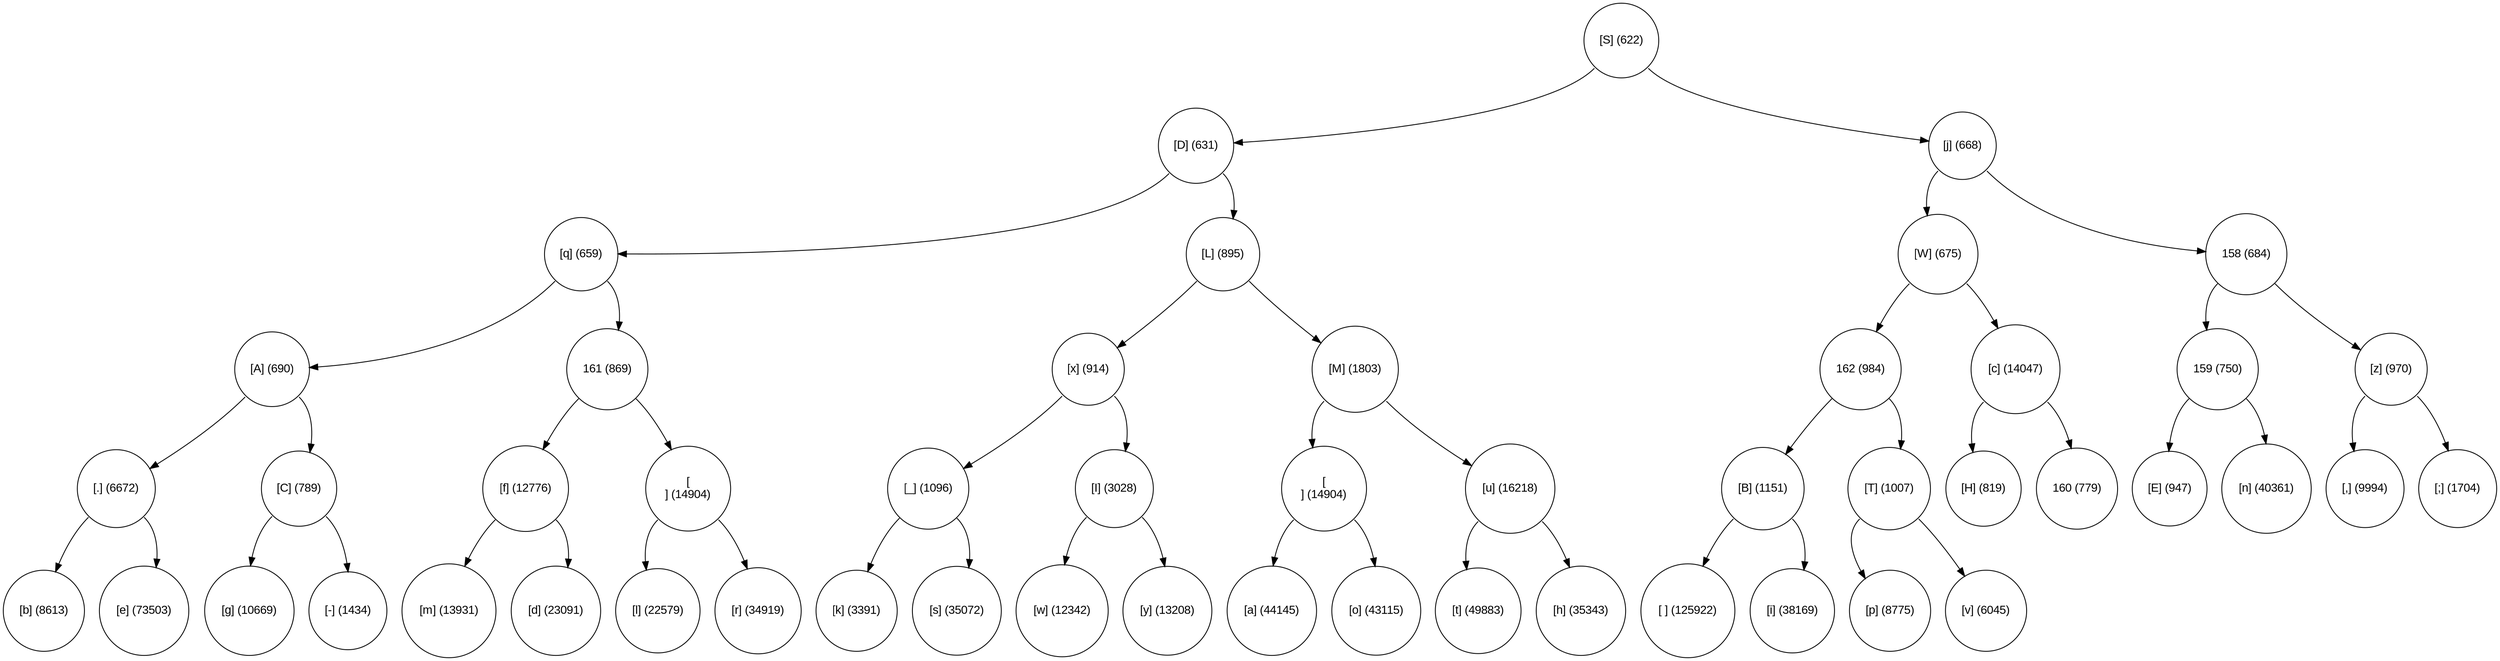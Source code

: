 digraph move_down {
	node [fontname="Arial", shape="circle", width=0.5]; 

	0 [label = "[S] (622)"];
	0:sw -> 1;
	1 [label = "[D] (631)"];
	1:sw -> 3;
	3 [label = "[q] (659)"];
	3:sw -> 7;
	7 [label = "[A] (690)"];
	7:sw -> 15;
	15 [label = "[.] (6672)"];
	15:sw -> 31;
	31 [label = "[b] (8613)"];
	15:se -> 32;
	32 [label = "[e] (73503)"];
	7:se -> 16;
	16 [label = "[C] (789)"];
	16:sw -> 33;
	33 [label = "[g] (10669)"];
	16:se -> 34;
	34 [label = "[-] (1434)"];
	3:se -> 8;
	8 [label = "161 (869)"];
	8:sw -> 17;
	17 [label = "[f] (12776)"];
	17:sw -> 35;
	35 [label = "[m] (13931)"];
	17:se -> 36;
	36 [label = "[d] (23091)"];
	8:se -> 18;
	18 [label = "[
] (14904)"];
	18:sw -> 37;
	37 [label = "[l] (22579)"];
	18:se -> 38;
	38 [label = "[r] (34919)"];
	1:se -> 4;
	4 [label = "[L] (895)"];
	4:sw -> 9;
	9 [label = "[x] (914)"];
	9:sw -> 19;
	19 [label = "[_] (1096)"];
	19:sw -> 39;
	39 [label = "[k] (3391)"];
	19:se -> 40;
	40 [label = "[s] (35072)"];
	9:se -> 20;
	20 [label = "[I] (3028)"];
	20:sw -> 41;
	41 [label = "[w] (12342)"];
	20:se -> 42;
	42 [label = "[y] (13208)"];
	4:se -> 10;
	10 [label = "[M] (1803)"];
	10:sw -> 21;
	21 [label = "[] (14904)"];
	21:sw -> 43;
	43 [label = "[a] (44145)"];
	21:se -> 44;
	44 [label = "[o] (43115)"];
	10:se -> 22;
	22 [label = "[u] (16218)"];
	22:sw -> 45;
	45 [label = "[t] (49883)"];
	22:se -> 46;
	46 [label = "[h] (35343)"];
	0:se -> 2;
	2 [label = "[j] (668)"];
	2:sw -> 5;
	5 [label = "[W] (675)"];
	5:sw -> 11;
	11 [label = "162 (984)"];
	11:sw -> 23;
	23 [label = "[B] (1151)"];
	23:sw -> 47;
	47 [label = "[ ] (125922)"];
	23:se -> 48;
	48 [label = "[i] (38169)"];
	11:se -> 24;
	24 [label = "[T] (1007)"];
	24:sw -> 49;
	49 [label = "[p] (8775)"];
	24:se -> 50;
	50 [label = "[v] (6045)"];
	5:se -> 12;
	12 [label = "[c] (14047)"];
	12:sw -> 25;
	25 [label = "[H] (819)"];
	12:se -> 26;
	26 [label = "160 (779)"];
	2:se -> 6;
	6 [label = "158 (684)"];
	6:sw -> 13;
	13 [label = "159 (750)"];
	13:sw -> 27;
	27 [label = "[E] (947)"];
	13:se -> 28;
	28 [label = "[n] (40361)"];
	6:se -> 14;
	14 [label = "[z] (970)"];
	14:sw -> 29;
	29 [label = "[,] (9994)"];
	14:se -> 30;
	30 [label = "[;] (1704)"];
}

